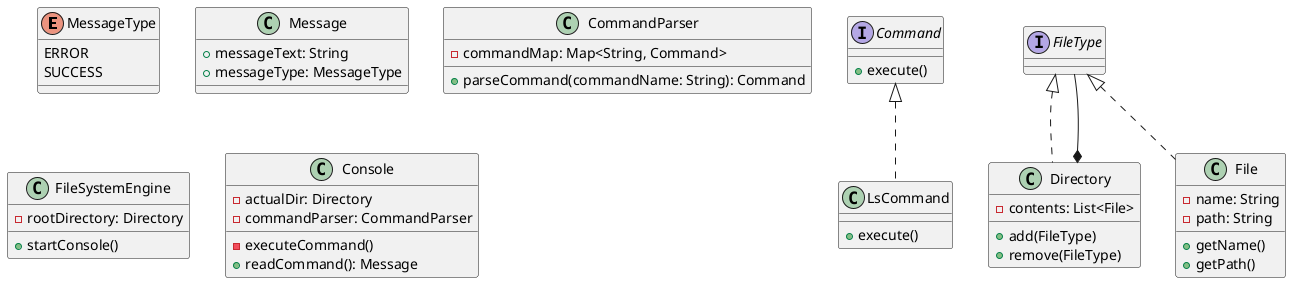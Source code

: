 @startuml

enum MessageType {
    ERROR
    SUCCESS
}

class Message {
    +messageText: String
    +messageType: MessageType
}

class CommandParser {
    -commandMap: Map<String, Command>
    +parseCommand(commandName: String): Command
}

class FileSystemEngine {
    -rootDirectory: Directory
    +startConsole()
}

class Console {
    -actualDir: Directory
    -commandParser: CommandParser
    -executeCommand()
    +readCommand(): Message
}

interface Command {
    +execute()
}

class LsCommand implements Command {
    +execute()
}

interface FileType {
}

class Directory implements FileType{
    -contents: List<File>
    +add(FileType)
    +remove(FileType)
}

Directory *-- FileType

class File implements FileType{
    -name: String
    -path: String
    +getName()
    +getPath()
}

@enduml